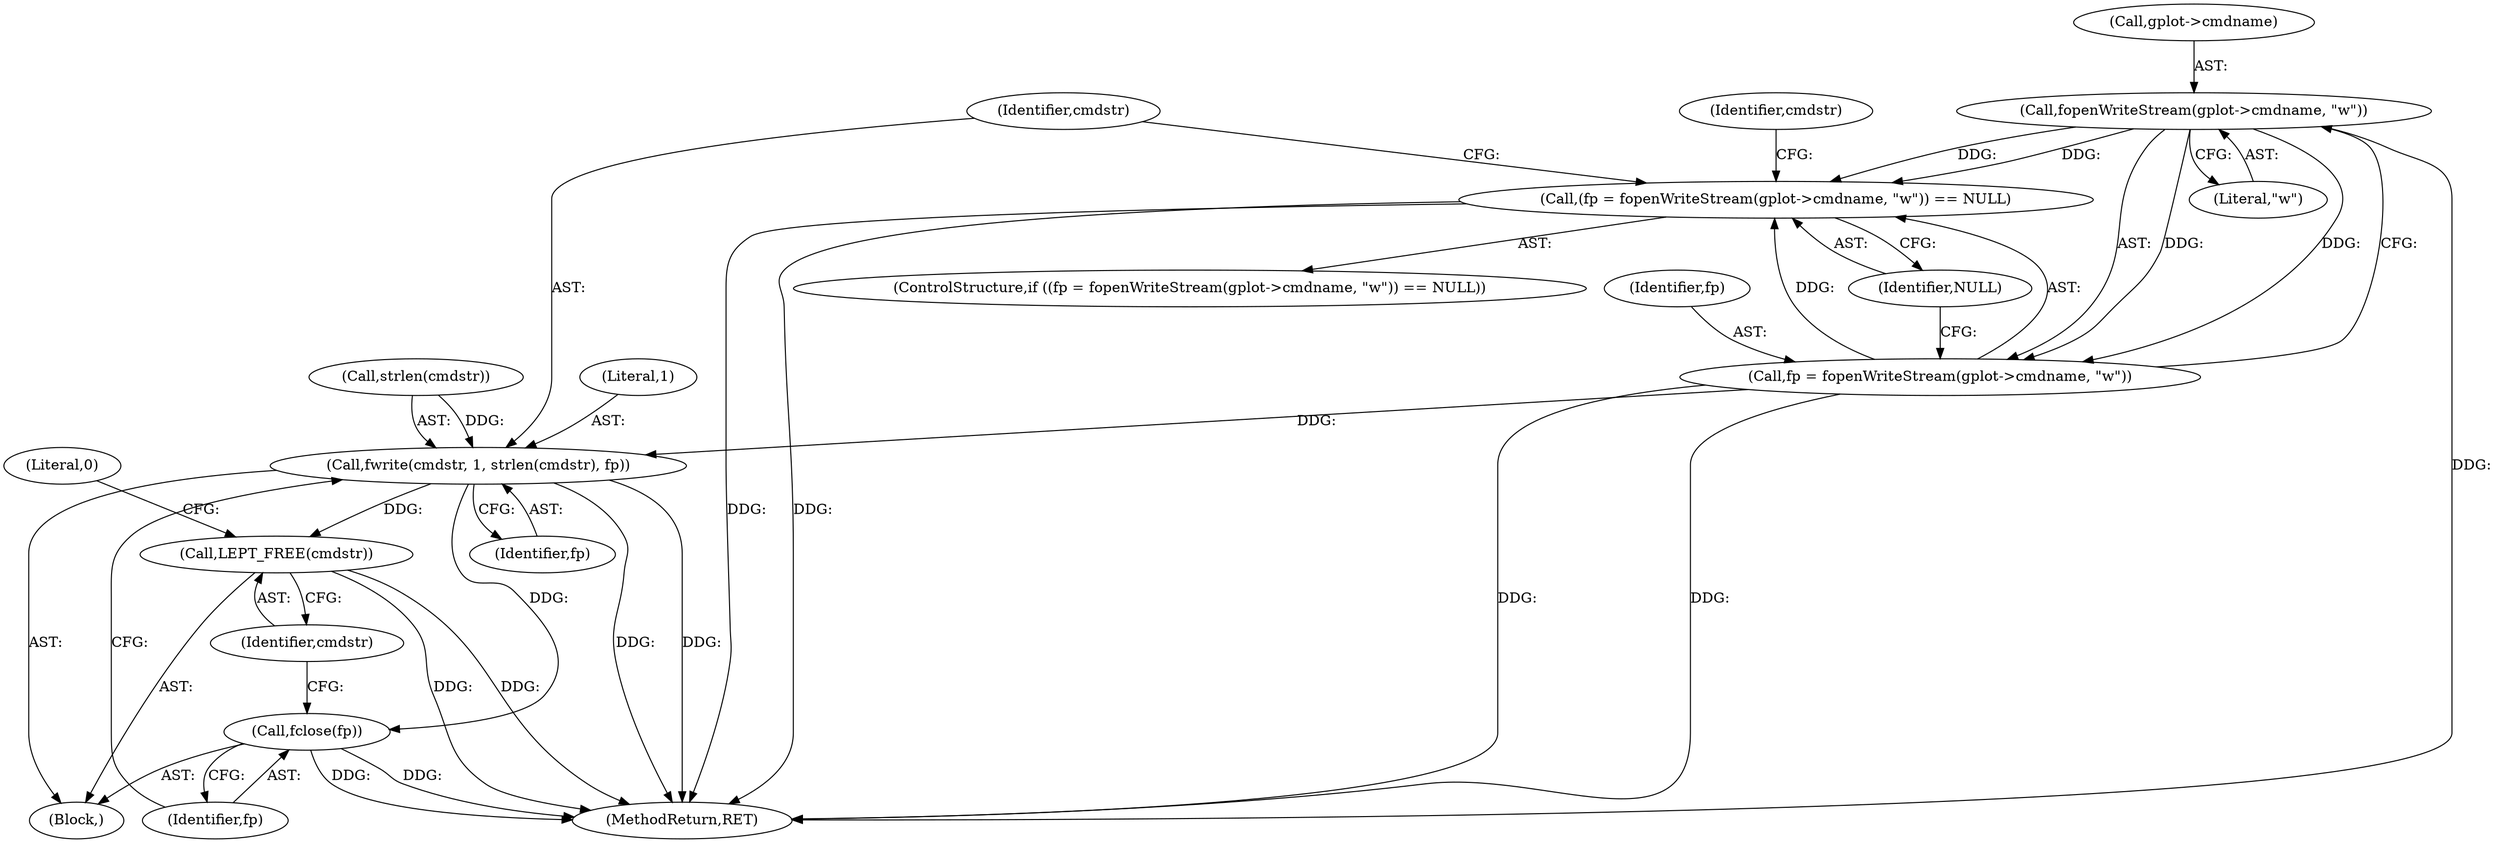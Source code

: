 digraph "0_leptonica_ee301cb2029db8a6289c5295daa42bba7715e99a_2@pointer" {
"1000408" [label="(Call,fopenWriteStream(gplot->cmdname, \"w\"))"];
"1000405" [label="(Call,(fp = fopenWriteStream(gplot->cmdname, \"w\")) == NULL)"];
"1000406" [label="(Call,fp = fopenWriteStream(gplot->cmdname, \"w\"))"];
"1000422" [label="(Call,fwrite(cmdstr, 1, strlen(cmdstr), fp))"];
"1000428" [label="(Call,fclose(fp))"];
"1000430" [label="(Call,LEPT_FREE(cmdstr))"];
"1000424" [label="(Literal,1)"];
"1000404" [label="(ControlStructure,if ((fp = fopenWriteStream(gplot->cmdname, \"w\")) == NULL))"];
"1000409" [label="(Call,gplot->cmdname)"];
"1000412" [label="(Literal,\"w\")"];
"1000408" [label="(Call,fopenWriteStream(gplot->cmdname, \"w\"))"];
"1000405" [label="(Call,(fp = fopenWriteStream(gplot->cmdname, \"w\")) == NULL)"];
"1000422" [label="(Call,fwrite(cmdstr, 1, strlen(cmdstr), fp))"];
"1000406" [label="(Call,fp = fopenWriteStream(gplot->cmdname, \"w\"))"];
"1000413" [label="(Identifier,NULL)"];
"1000407" [label="(Identifier,fp)"];
"1000425" [label="(Call,strlen(cmdstr))"];
"1000431" [label="(Identifier,cmdstr)"];
"1000429" [label="(Identifier,fp)"];
"1000423" [label="(Identifier,cmdstr)"];
"1000427" [label="(Identifier,fp)"];
"1000433" [label="(Literal,0)"];
"1000430" [label="(Call,LEPT_FREE(cmdstr))"];
"1000434" [label="(MethodReturn,RET)"];
"1000416" [label="(Identifier,cmdstr)"];
"1000109" [label="(Block,)"];
"1000428" [label="(Call,fclose(fp))"];
"1000408" -> "1000406"  [label="AST: "];
"1000408" -> "1000412"  [label="CFG: "];
"1000409" -> "1000408"  [label="AST: "];
"1000412" -> "1000408"  [label="AST: "];
"1000406" -> "1000408"  [label="CFG: "];
"1000408" -> "1000434"  [label="DDG: "];
"1000408" -> "1000405"  [label="DDG: "];
"1000408" -> "1000405"  [label="DDG: "];
"1000408" -> "1000406"  [label="DDG: "];
"1000408" -> "1000406"  [label="DDG: "];
"1000405" -> "1000404"  [label="AST: "];
"1000405" -> "1000413"  [label="CFG: "];
"1000406" -> "1000405"  [label="AST: "];
"1000413" -> "1000405"  [label="AST: "];
"1000416" -> "1000405"  [label="CFG: "];
"1000423" -> "1000405"  [label="CFG: "];
"1000405" -> "1000434"  [label="DDG: "];
"1000405" -> "1000434"  [label="DDG: "];
"1000406" -> "1000405"  [label="DDG: "];
"1000407" -> "1000406"  [label="AST: "];
"1000413" -> "1000406"  [label="CFG: "];
"1000406" -> "1000434"  [label="DDG: "];
"1000406" -> "1000434"  [label="DDG: "];
"1000406" -> "1000422"  [label="DDG: "];
"1000422" -> "1000109"  [label="AST: "];
"1000422" -> "1000427"  [label="CFG: "];
"1000423" -> "1000422"  [label="AST: "];
"1000424" -> "1000422"  [label="AST: "];
"1000425" -> "1000422"  [label="AST: "];
"1000427" -> "1000422"  [label="AST: "];
"1000429" -> "1000422"  [label="CFG: "];
"1000422" -> "1000434"  [label="DDG: "];
"1000422" -> "1000434"  [label="DDG: "];
"1000425" -> "1000422"  [label="DDG: "];
"1000422" -> "1000428"  [label="DDG: "];
"1000422" -> "1000430"  [label="DDG: "];
"1000428" -> "1000109"  [label="AST: "];
"1000428" -> "1000429"  [label="CFG: "];
"1000429" -> "1000428"  [label="AST: "];
"1000431" -> "1000428"  [label="CFG: "];
"1000428" -> "1000434"  [label="DDG: "];
"1000428" -> "1000434"  [label="DDG: "];
"1000430" -> "1000109"  [label="AST: "];
"1000430" -> "1000431"  [label="CFG: "];
"1000431" -> "1000430"  [label="AST: "];
"1000433" -> "1000430"  [label="CFG: "];
"1000430" -> "1000434"  [label="DDG: "];
"1000430" -> "1000434"  [label="DDG: "];
}
